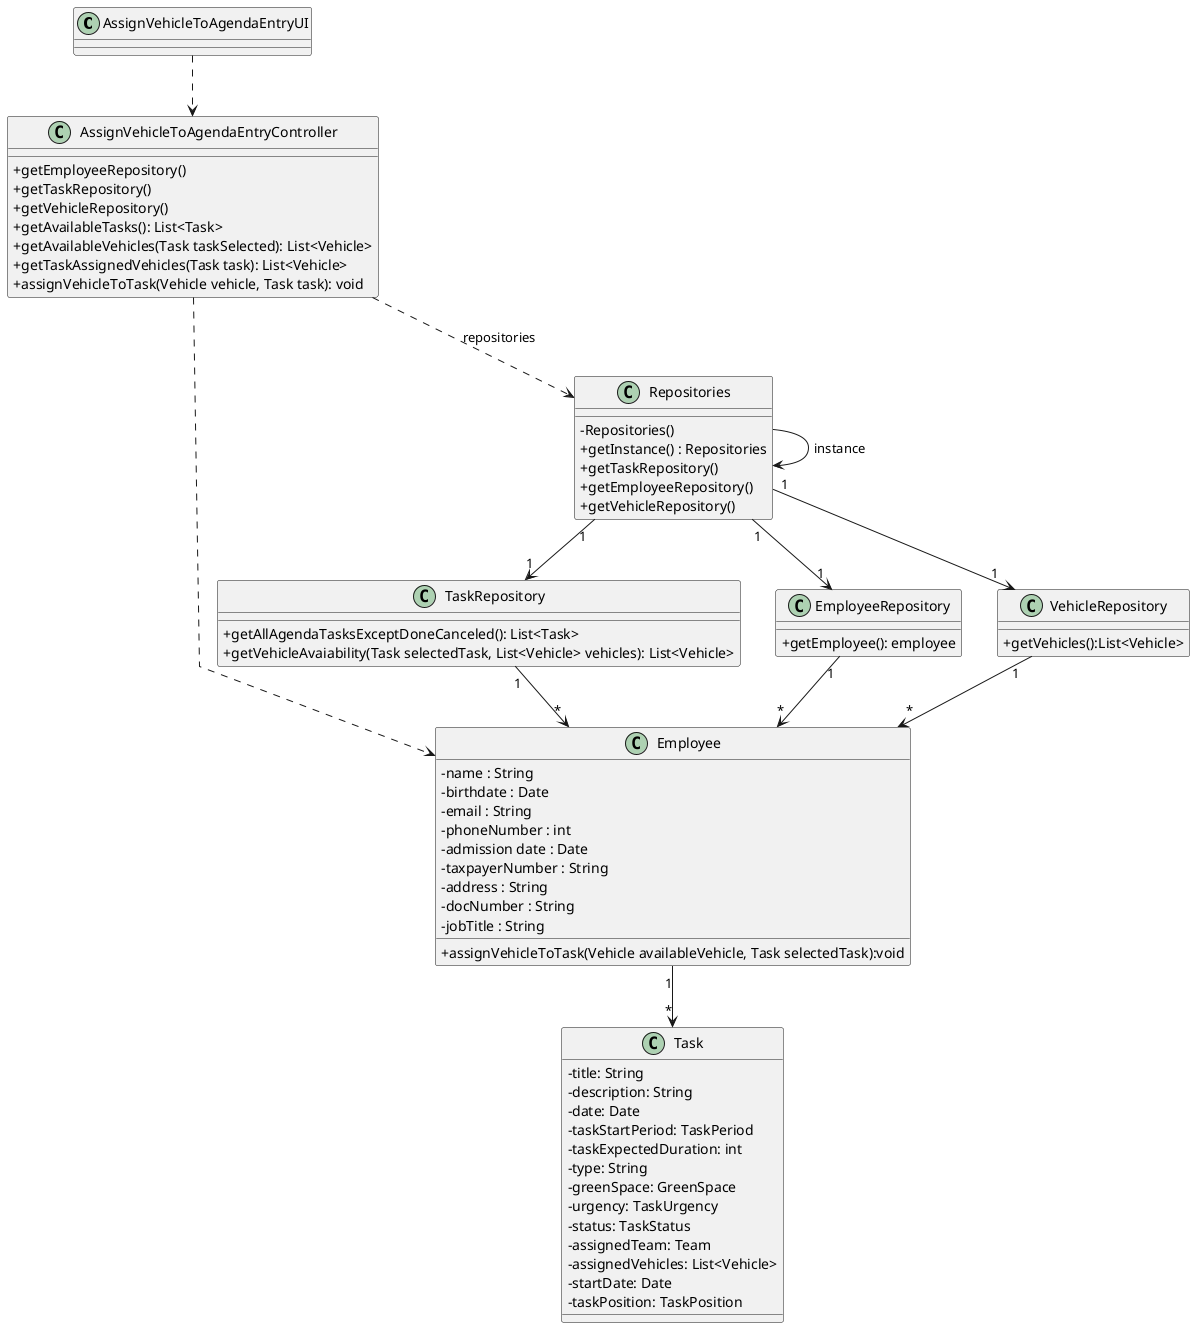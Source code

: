 @startuml
'skinparam monochrome true
skinparam packageStyle rectangle
skinparam shadowing false
skinparam linetype polyline
'skinparam linetype orto

skinparam classAttributeIconSize 0

'left to right direction

class AssignVehicleToAgendaEntryUI{
}

class AssignVehicleToAgendaEntryController{
+getEmployeeRepository()
+getTaskRepository()
+getVehicleRepository()
+getAvailableTasks(): List<Task>
+getAvailableVehicles(Task taskSelected): List<Vehicle>
+getTaskAssignedVehicles(Task task): List<Vehicle>
+assignVehicleToTask(Vehicle vehicle, Task task): void
}

class Employee {
    -name : String
    -birthdate : Date
    -email : String
    -phoneNumber : int
    -admission date : Date
    -taxpayerNumber : String
    -address : String
    -docNumber : String
    -jobTitle : String
+assignVehicleToTask(Vehicle availableVehicle, Task selectedTask):void
}

class Task{
-title: String
    -description: String
    -date: Date
    -taskStartPeriod: TaskPeriod
    -taskExpectedDuration: int
    -type: String
    -greenSpace: GreenSpace
    -urgency: TaskUrgency
    -status: TaskStatus
    -assignedTeam: Team
    -assignedVehicles: List<Vehicle>
    -startDate: Date
    -taskPosition: TaskPosition
}

class TaskRepository {
+getAllAgendaTasksExceptDoneCanceled(): List<Task>
+getVehicleAvaiability(Task selectedTask, List<Vehicle> vehicles): List<Vehicle>
}

class EmployeeRepository {
+getEmployee(): employee
}

class VehicleRepository{
+getVehicles():List<Vehicle>

}

class Repositories {
    - Repositories()
    + getInstance() : Repositories
    + getTaskRepository()
    + getEmployeeRepository()
    + getVehicleRepository()

}





Repositories --> Repositories : instance


AssignVehicleToAgendaEntryUI ..> AssignVehicleToAgendaEntryController

AssignVehicleToAgendaEntryController ..> Repositories : repositories


Repositories "1"--> "1" TaskRepository
Repositories "1"--> "1" EmployeeRepository
Repositories "1"--> "1" VehicleRepository

TaskRepository "1"--> "*" Employee
EmployeeRepository "1"--> "*" Employee
VehicleRepository "1"--> "*" Employee

Employee "1" --> "*"Task


AssignVehicleToAgendaEntryController ..> Employee


















@enduml